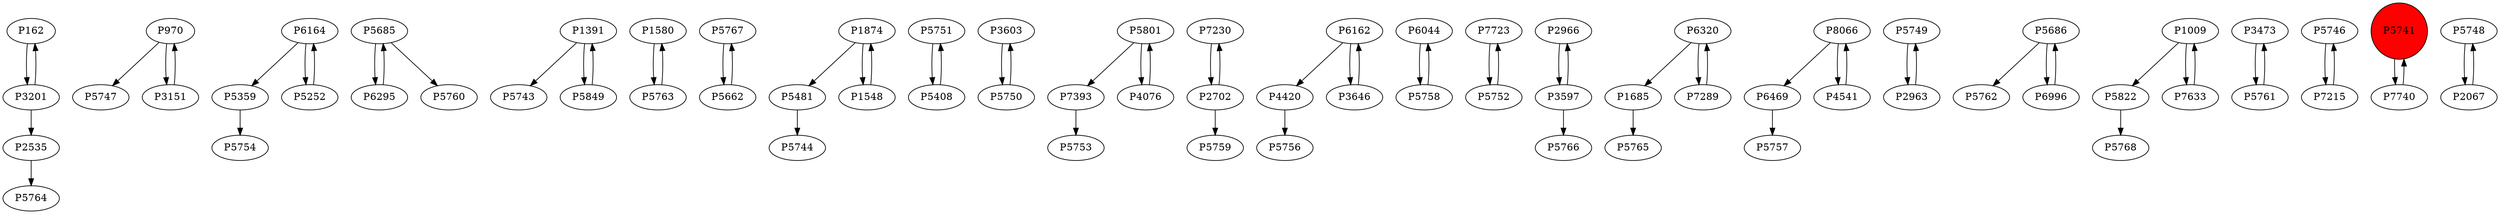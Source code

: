 digraph {
	P162 -> P3201
	P970 -> P5747
	P5359 -> P5754
	P5685 -> P6295
	P1391 -> P5743
	P5685 -> P5760
	P1580 -> P5763
	P5767 -> P5662
	P1874 -> P5481
	P5751 -> P5408
	P3603 -> P5750
	P5801 -> P7393
	P7230 -> P2702
	P4420 -> P5756
	P6044 -> P5758
	P1548 -> P1874
	P7723 -> P5752
	P5481 -> P5744
	P2966 -> P3597
	P6320 -> P1685
	P5662 -> P5767
	P6469 -> P5757
	P5763 -> P1580
	P5749 -> P2963
	P3597 -> P2966
	P5686 -> P5762
	P2963 -> P5749
	P3201 -> P2535
	P1009 -> P5822
	P3473 -> P5761
	P5822 -> P5768
	P3597 -> P5766
	P6996 -> P5686
	P6164 -> P5252
	P5252 -> P6164
	P5746 -> P7215
	P4076 -> P5801
	P5849 -> P1391
	P2535 -> P5764
	P1685 -> P5765
	P5408 -> P5751
	P1009 -> P7633
	P7289 -> P6320
	P6320 -> P7289
	P2702 -> P5759
	P3201 -> P162
	P5758 -> P6044
	P7215 -> P5746
	P2702 -> P7230
	P8066 -> P4541
	P7633 -> P1009
	P5761 -> P3473
	P6162 -> P3646
	P8066 -> P6469
	P5741 -> P7740
	P5748 -> P2067
	P7740 -> P5741
	P5686 -> P6996
	P970 -> P3151
	P3646 -> P6162
	P4541 -> P8066
	P1391 -> P5849
	P1874 -> P1548
	P5801 -> P4076
	P6162 -> P4420
	P5752 -> P7723
	P6164 -> P5359
	P7393 -> P5753
	P3151 -> P970
	P2067 -> P5748
	P6295 -> P5685
	P5750 -> P3603
	P5741 [shape=circle]
	P5741 [style=filled]
	P5741 [fillcolor=red]
}
